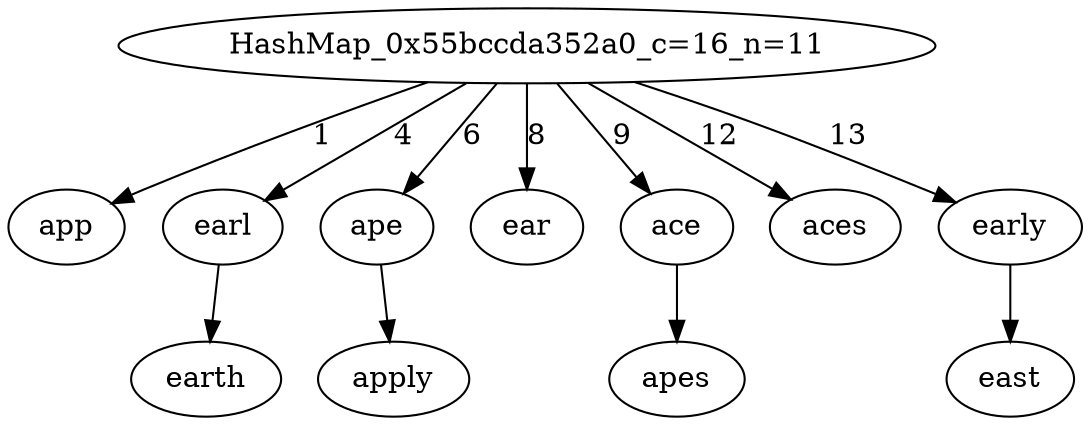 digraph OurHashMap {
"HashMap_0x55bccda352a0_c=16_n=11"
"HashMap_0x55bccda352a0_c=16_n=11" -> {"app"} [label="1"]
"HashMap_0x55bccda352a0_c=16_n=11" -> {"earl"} [label="4"]
"earl" -> {"earth"}
"HashMap_0x55bccda352a0_c=16_n=11" -> {"ape"} [label="6"]
"ape" -> {"apply"}
"HashMap_0x55bccda352a0_c=16_n=11" -> {"ear"} [label="8"]
"HashMap_0x55bccda352a0_c=16_n=11" -> {"ace"} [label="9"]
"ace" -> {"apes"}
"HashMap_0x55bccda352a0_c=16_n=11" -> {"aces"} [label="12"]
"HashMap_0x55bccda352a0_c=16_n=11" -> {"early"} [label="13"]
"early" -> {"east"}
}
